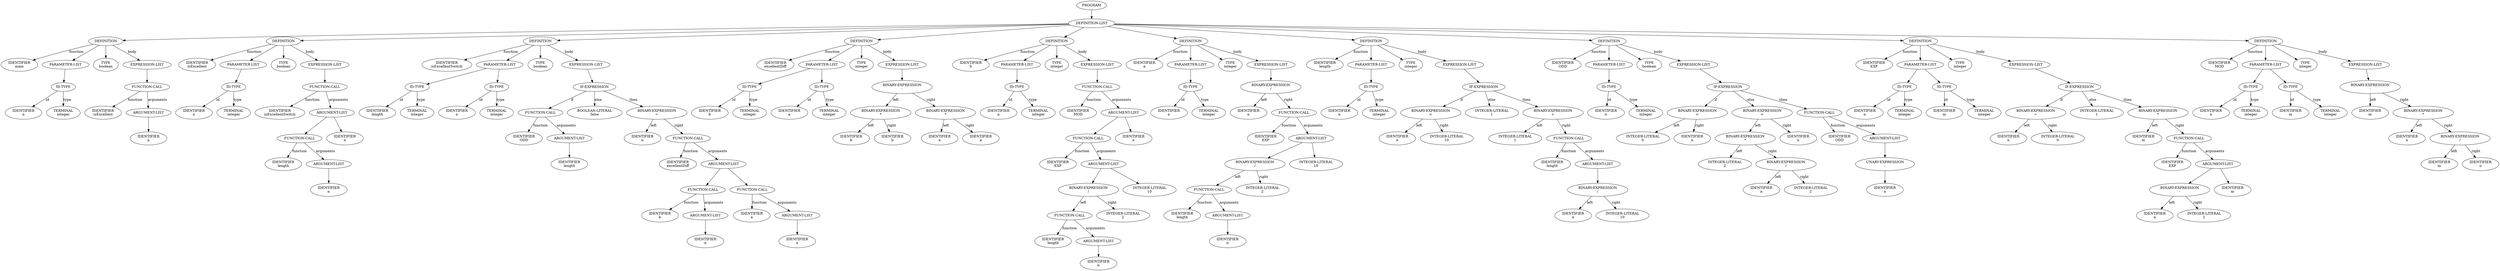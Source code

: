 digraph AST {
node0 [label="PROGRAM"]
node1 [label="DEFINITION-LIST"]
node2 [label="DEFINITION"]
node3 [label="IDENTIFIER\nmain"]
node4 [label="PARAMETER-LIST"]
node5 [label="ID-TYPE"]
node6 [label="IDENTIFIER\nn"]
node7 [label="TERMINAL\ninteger"]
node8 [label="TYPE\nboolean"]
node9 [label="EXPRESSION-LIST"]
node10 [label="FUNCTION-CALL"]
node11 [label="IDENTIFIER\nisExcellent"]
node12 [label="ARGUMENT-LIST"]
node13 [label="IDENTIFIER\nn"]
node14 [label="DEFINITION"]
node15 [label="IDENTIFIER\nisExcellent"]
node16 [label="PARAMETER-LIST"]
node17 [label="ID-TYPE"]
node18 [label="IDENTIFIER\nn"]
node19 [label="TERMINAL\ninteger"]
node20 [label="TYPE\nboolean"]
node21 [label="EXPRESSION-LIST"]
node22 [label="FUNCTION-CALL"]
node23 [label="IDENTIFIER\nisExcellentSwitch"]
node24 [label="ARGUMENT-LIST"]
node25 [label="FUNCTION-CALL"]
node26 [label="IDENTIFIER\nlength"]
node27 [label="ARGUMENT-LIST"]
node28 [label="IDENTIFIER\nn"]
node29 [label="IDENTIFIER\nn"]
node30 [label="DEFINITION"]
node31 [label="IDENTIFIER\nisExcellentSwitch"]
node32 [label="PARAMETER-LIST"]
node33 [label="ID-TYPE"]
node34 [label="IDENTIFIER\nlength"]
node35 [label="TERMINAL\ninteger"]
node36 [label="ID-TYPE"]
node37 [label="IDENTIFIER\nn"]
node38 [label="TERMINAL\ninteger"]
node39 [label="TYPE\nboolean"]
node40 [label="EXPRESSION-LIST"]
node41 [label="IF-EXPRESSION"]
node42 [label="FUNCTION-CALL"]
node43 [label="IDENTIFIER\nODD"]
node44 [label="ARGUMENT-LIST"]
node45 [label="IDENTIFIER\nlength"]
node46 [label="BOOLEAN-LITERAL\nfalse"]
node47 [label="BINARY-EXPRESSION\n="]
node48 [label="IDENTIFIER\nn"]
node49 [label="FUNCTION-CALL"]
node50 [label="IDENTIFIER\nexcellentDiff"]
node51 [label="ARGUMENT-LIST"]
node52 [label="FUNCTION-CALL"]
node53 [label="IDENTIFIER\nb"]
node54 [label="ARGUMENT-LIST"]
node55 [label="IDENTIFIER\nn"]
node56 [label="FUNCTION-CALL"]
node57 [label="IDENTIFIER\na"]
node58 [label="ARGUMENT-LIST"]
node59 [label="IDENTIFIER\nn"]
node60 [label="DEFINITION"]
node61 [label="IDENTIFIER\nexcellentDiff"]
node62 [label="PARAMETER-LIST"]
node63 [label="ID-TYPE"]
node64 [label="IDENTIFIER\nb"]
node65 [label="TERMINAL\ninteger"]
node66 [label="ID-TYPE"]
node67 [label="IDENTIFIER\na"]
node68 [label="TERMINAL\ninteger"]
node69 [label="TYPE\ninteger"]
node70 [label="EXPRESSION-LIST"]
node71 [label="BINARY-EXPRESSION\n-"]
node72 [label="BINARY-EXPRESSION\n*"]
node73 [label="IDENTIFIER\nb"]
node74 [label="IDENTIFIER\nb"]
node75 [label="BINARY-EXPRESSION\n*"]
node76 [label="IDENTIFIER\na"]
node77 [label="IDENTIFIER\na"]
node78 [label="DEFINITION"]
node79 [label="IDENTIFIER\nb"]
node80 [label="PARAMETER-LIST"]
node81 [label="ID-TYPE"]
node82 [label="IDENTIFIER\nn"]
node83 [label="TERMINAL\ninteger"]
node84 [label="TYPE\ninteger"]
node85 [label="EXPRESSION-LIST"]
node86 [label="FUNCTION-CALL"]
node87 [label="IDENTIFIER\nMOD"]
node88 [label="ARGUMENT-LIST"]
node89 [label="FUNCTION-CALL"]
node90 [label="IDENTIFIER\nEXP"]
node91 [label="ARGUMENT-LIST"]
node92 [label="BINARY-EXPRESSION\n/"]
node93 [label="FUNCTION-CALL"]
node94 [label="IDENTIFIER\nlength"]
node95 [label="ARGUMENT-LIST"]
node96 [label="IDENTIFIER\nn"]
node97 [label="INTEGER-LITERAL\n2"]
node98 [label="INTEGER-LITERAL\n10"]
node99 [label="IDENTIFIER\nn"]
node100 [label="DEFINITION"]
node101 [label="IDENTIFIER\na"]
node102 [label="PARAMETER-LIST"]
node103 [label="ID-TYPE"]
node104 [label="IDENTIFIER\nn"]
node105 [label="TERMINAL\ninteger"]
node106 [label="TYPE\ninteger"]
node107 [label="EXPRESSION-LIST"]
node108 [label="BINARY-EXPRESSION\n/"]
node109 [label="IDENTIFIER\nn"]
node110 [label="FUNCTION-CALL"]
node111 [label="IDENTIFIER\nEXP"]
node112 [label="ARGUMENT-LIST"]
node113 [label="BINARY-EXPRESSION\n/"]
node114 [label="FUNCTION-CALL"]
node115 [label="IDENTIFIER\nlength"]
node116 [label="ARGUMENT-LIST"]
node117 [label="IDENTIFIER\nn"]
node118 [label="INTEGER-LITERAL\n2"]
node119 [label="INTEGER-LITERAL\n10"]
node120 [label="DEFINITION"]
node121 [label="IDENTIFIER\nlength"]
node122 [label="PARAMETER-LIST"]
node123 [label="ID-TYPE"]
node124 [label="IDENTIFIER\nn"]
node125 [label="TERMINAL\ninteger"]
node126 [label="TYPE\ninteger"]
node127 [label="EXPRESSION-LIST"]
node128 [label="IF-EXPRESSION"]
node129 [label="BINARY-EXPRESSION\n<"]
node130 [label="IDENTIFIER\nn"]
node131 [label="INTEGER-LITERAL\n10"]
node132 [label="INTEGER-LITERAL\n1"]
node133 [label="BINARY-EXPRESSION\n+"]
node134 [label="INTEGER-LITERAL\n1"]
node135 [label="FUNCTION-CALL"]
node136 [label="IDENTIFIER\nlength"]
node137 [label="ARGUMENT-LIST"]
node138 [label="BINARY-EXPRESSION\n/"]
node139 [label="IDENTIFIER\nn"]
node140 [label="INTEGER-LITERAL\n10"]
node141 [label="DEFINITION"]
node142 [label="IDENTIFIER\nODD"]
node143 [label="PARAMETER-LIST"]
node144 [label="ID-TYPE"]
node145 [label="IDENTIFIER\nn"]
node146 [label="TERMINAL\ninteger"]
node147 [label="TYPE\nboolean"]
node148 [label="EXPRESSION-LIST"]
node149 [label="IF-EXPRESSION"]
node150 [label="BINARY-EXPRESSION\n<"]
node151 [label="INTEGER-LITERAL\n0"]
node152 [label="IDENTIFIER\nn"]
node153 [label="BINARY-EXPRESSION\n<"]
node154 [label="BINARY-EXPRESSION\n*"]
node155 [label="INTEGER-LITERAL\n2"]
node156 [label="BINARY-EXPRESSION\n/"]
node157 [label="IDENTIFIER\nn"]
node158 [label="INTEGER-LITERAL\n2"]
node159 [label="IDENTIFIER\nn"]
node160 [label="FUNCTION-CALL"]
node161 [label="IDENTIFIER\nODD"]
node162 [label="ARGUMENT-LIST"]
node163 [label="UNARY-EXPRESSION\n-"]
node164 [label="IDENTIFIER\nn"]
node165 [label="DEFINITION"]
node166 [label="IDENTIFIER\nEXP"]
node167 [label="PARAMETER-LIST"]
node168 [label="ID-TYPE"]
node169 [label="IDENTIFIER\nn"]
node170 [label="TERMINAL\ninteger"]
node171 [label="ID-TYPE"]
node172 [label="IDENTIFIER\nm"]
node173 [label="TERMINAL\ninteger"]
node174 [label="TYPE\ninteger"]
node175 [label="EXPRESSION-LIST"]
node176 [label="IF-EXPRESSION"]
node177 [label="BINARY-EXPRESSION\n="]
node178 [label="IDENTIFIER\nn"]
node179 [label="INTEGER-LITERAL\n0"]
node180 [label="INTEGER-LITERAL\n1"]
node181 [label="BINARY-EXPRESSION\n*"]
node182 [label="IDENTIFIER\nm"]
node183 [label="FUNCTION-CALL"]
node184 [label="IDENTIFIER\nEXP"]
node185 [label="ARGUMENT-LIST"]
node186 [label="BINARY-EXPRESSION\n-"]
node187 [label="IDENTIFIER\nn"]
node188 [label="INTEGER-LITERAL\n1"]
node189 [label="IDENTIFIER\nm"]
node190 [label="DEFINITION"]
node191 [label="IDENTIFIER\nMOD"]
node192 [label="PARAMETER-LIST"]
node193 [label="ID-TYPE"]
node194 [label="IDENTIFIER\nn"]
node195 [label="TERMINAL\ninteger"]
node196 [label="ID-TYPE"]
node197 [label="IDENTIFIER\nm"]
node198 [label="TERMINAL\ninteger"]
node199 [label="TYPE\ninteger"]
node200 [label="EXPRESSION-LIST"]
node201 [label="BINARY-EXPRESSION\n-"]
node202 [label="IDENTIFIER\nm"]
node203 [label="BINARY-EXPRESSION\n*"]
node204 [label="IDENTIFIER\nn"]
node205 [label="BINARY-EXPRESSION\n/"]
node206 [label="IDENTIFIER\nm"]
node207 [label="IDENTIFIER\nn"]
node2 -> node3 [label="function"]
node5 -> node6 [label="id"]
node5 -> node7 [label="type"]
node4 -> node5
node2 -> node4
node2 -> node8
node10 -> node11 [label="function"]
node12 -> node13
node10 -> node12 [label="arguments"]
node9 -> node10
node2 -> node9 [label="body"]
node1 -> node2
node14 -> node15 [label="function"]
node17 -> node18 [label="id"]
node17 -> node19 [label="type"]
node16 -> node17
node14 -> node16
node14 -> node20
node22 -> node23 [label="function"]
node25 -> node26 [label="function"]
node27 -> node28
node25 -> node27 [label="arguments"]
node24 -> node25
node24 -> node29
node22 -> node24 [label="arguments"]
node21 -> node22
node14 -> node21 [label="body"]
node1 -> node14
node30 -> node31 [label="function"]
node33 -> node34 [label="id"]
node33 -> node35 [label="type"]
node32 -> node33
node36 -> node37 [label="id"]
node36 -> node38 [label="type"]
node32 -> node36
node30 -> node32
node30 -> node39
node42 -> node43 [label="function"]
node44 -> node45
node42 -> node44 [label="arguments"]
node41 -> node42 [label="if"]
node41 -> node46 [label="else"]
node47 -> node48 [label="left"]
node49 -> node50 [label="function"]
node52 -> node53 [label="function"]
node54 -> node55
node52 -> node54 [label="arguments"]
node51 -> node52
node56 -> node57 [label="function"]
node58 -> node59
node56 -> node58 [label="arguments"]
node51 -> node56
node49 -> node51 [label="arguments"]
node47 -> node49 [label="right"]
node41 -> node47 [label="then"]
node40 -> node41
node30 -> node40 [label="body"]
node1 -> node30
node60 -> node61 [label="function"]
node63 -> node64 [label="id"]
node63 -> node65 [label="type"]
node62 -> node63
node66 -> node67 [label="id"]
node66 -> node68 [label="type"]
node62 -> node66
node60 -> node62
node60 -> node69
node72 -> node73 [label="left"]
node72 -> node74 [label="right"]
node71 -> node72 [label="left"]
node75 -> node76 [label="left"]
node75 -> node77 [label="right"]
node71 -> node75 [label="right"]
node70 -> node71
node60 -> node70 [label="body"]
node1 -> node60
node78 -> node79 [label="function"]
node81 -> node82 [label="id"]
node81 -> node83 [label="type"]
node80 -> node81
node78 -> node80
node78 -> node84
node86 -> node87 [label="function"]
node89 -> node90 [label="function"]
node93 -> node94 [label="function"]
node95 -> node96
node93 -> node95 [label="arguments"]
node92 -> node93 [label="left"]
node92 -> node97 [label="right"]
node91 -> node92
node91 -> node98
node89 -> node91 [label="arguments"]
node88 -> node89
node88 -> node99
node86 -> node88 [label="arguments"]
node85 -> node86
node78 -> node85 [label="body"]
node1 -> node78
node100 -> node101 [label="function"]
node103 -> node104 [label="id"]
node103 -> node105 [label="type"]
node102 -> node103
node100 -> node102
node100 -> node106
node108 -> node109 [label="left"]
node110 -> node111 [label="function"]
node114 -> node115 [label="function"]
node116 -> node117
node114 -> node116 [label="arguments"]
node113 -> node114 [label="left"]
node113 -> node118 [label="right"]
node112 -> node113
node112 -> node119
node110 -> node112 [label="arguments"]
node108 -> node110 [label="right"]
node107 -> node108
node100 -> node107 [label="body"]
node1 -> node100
node120 -> node121 [label="function"]
node123 -> node124 [label="id"]
node123 -> node125 [label="type"]
node122 -> node123
node120 -> node122
node120 -> node126
node129 -> node130 [label="left"]
node129 -> node131 [label="right"]
node128 -> node129 [label="if"]
node128 -> node132 [label="else"]
node133 -> node134 [label="left"]
node135 -> node136 [label="function"]
node138 -> node139 [label="left"]
node138 -> node140 [label="right"]
node137 -> node138
node135 -> node137 [label="arguments"]
node133 -> node135 [label="right"]
node128 -> node133 [label="then"]
node127 -> node128
node120 -> node127 [label="body"]
node1 -> node120
node141 -> node142 [label="function"]
node144 -> node145 [label="id"]
node144 -> node146 [label="type"]
node143 -> node144
node141 -> node143
node141 -> node147
node150 -> node151 [label="left"]
node150 -> node152 [label="right"]
node149 -> node150 [label="if"]
node154 -> node155 [label="left"]
node156 -> node157 [label="left"]
node156 -> node158 [label="right"]
node154 -> node156 [label="right"]
node153 -> node154 [label="left"]
node153 -> node159 [label="right"]
node149 -> node153 [label="else"]
node160 -> node161 [label="function"]
node163 -> node164
node162 -> node163
node160 -> node162 [label="arguments"]
node149 -> node160 [label="then"]
node148 -> node149
node141 -> node148 [label="body"]
node1 -> node141
node165 -> node166 [label="function"]
node168 -> node169 [label="id"]
node168 -> node170 [label="type"]
node167 -> node168
node171 -> node172 [label="id"]
node171 -> node173 [label="type"]
node167 -> node171
node165 -> node167
node165 -> node174
node177 -> node178 [label="left"]
node177 -> node179 [label="right"]
node176 -> node177 [label="if"]
node176 -> node180 [label="else"]
node181 -> node182 [label="left"]
node183 -> node184 [label="function"]
node186 -> node187 [label="left"]
node186 -> node188 [label="right"]
node185 -> node186
node185 -> node189
node183 -> node185 [label="arguments"]
node181 -> node183 [label="right"]
node176 -> node181 [label="then"]
node175 -> node176
node165 -> node175 [label="body"]
node1 -> node165
node190 -> node191 [label="function"]
node193 -> node194 [label="id"]
node193 -> node195 [label="type"]
node192 -> node193
node196 -> node197 [label="id"]
node196 -> node198 [label="type"]
node192 -> node196
node190 -> node192
node190 -> node199
node201 -> node202 [label="left"]
node203 -> node204 [label="left"]
node205 -> node206 [label="left"]
node205 -> node207 [label="right"]
node203 -> node205 [label="right"]
node201 -> node203 [label="right"]
node200 -> node201
node190 -> node200 [label="body"]
node1 -> node190
node0 -> node1
}